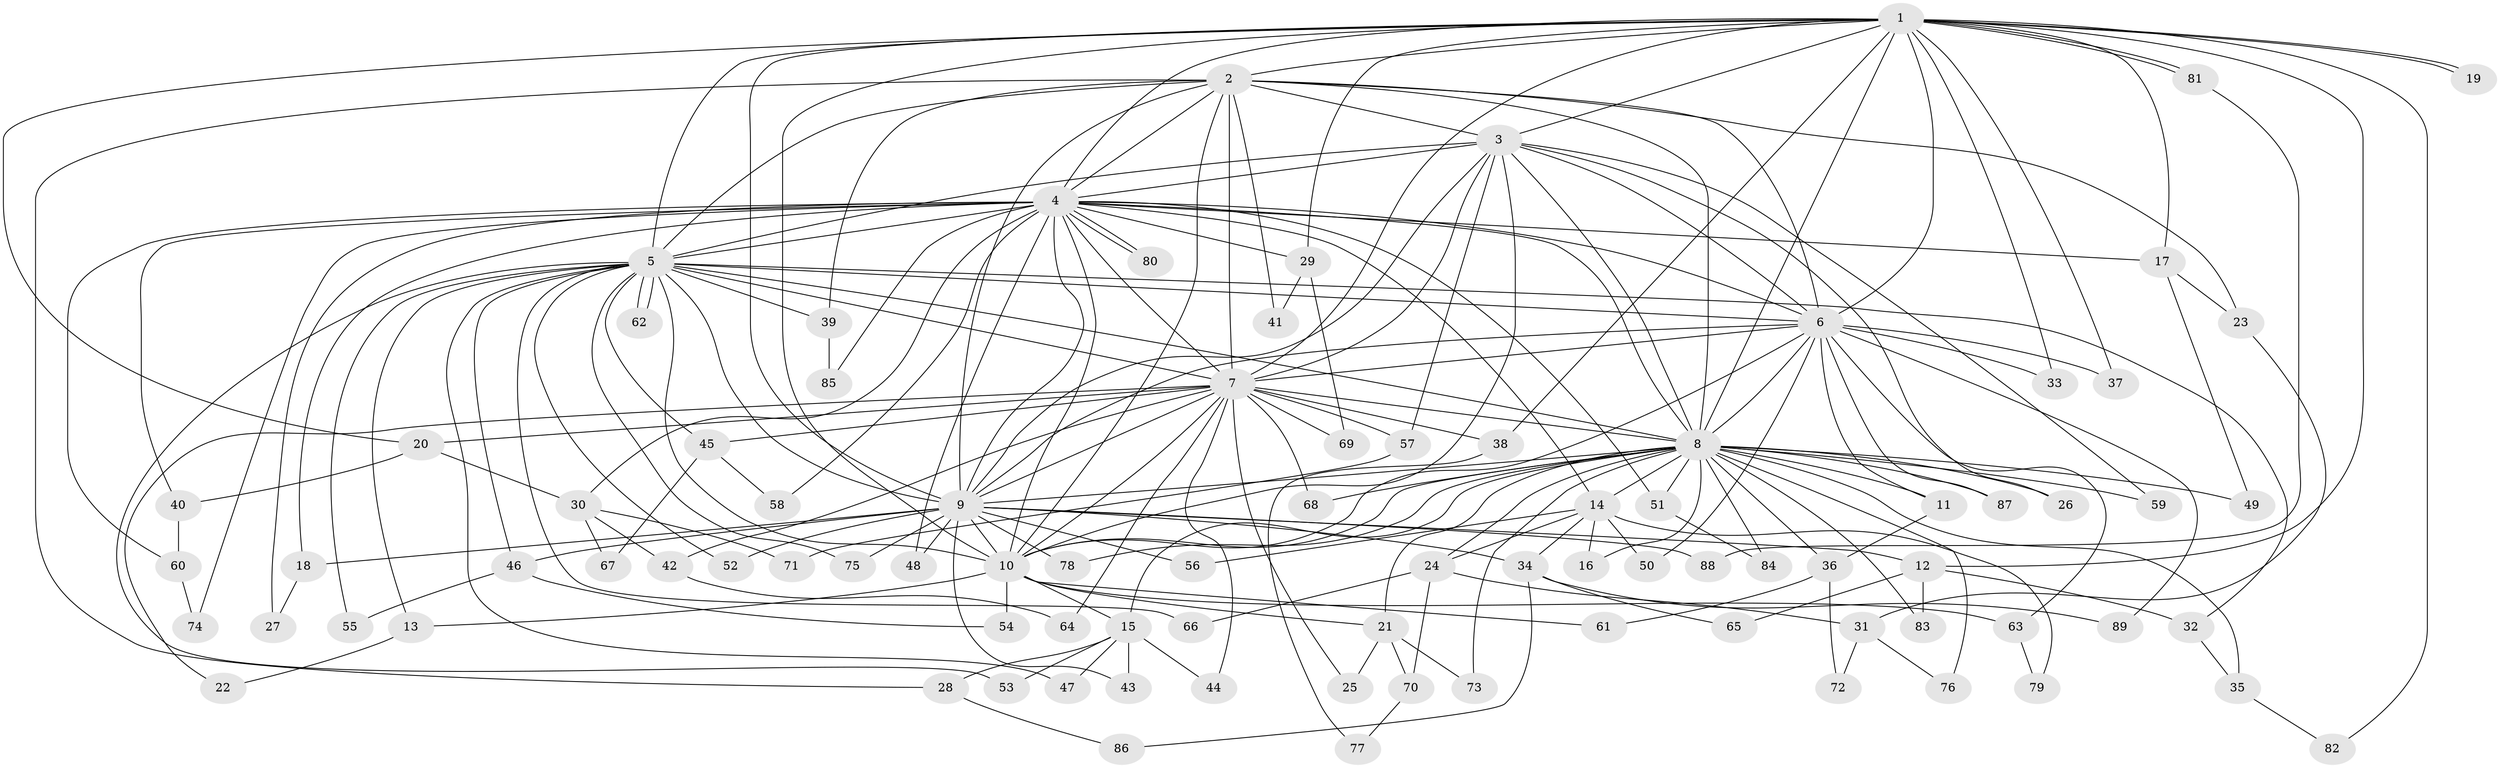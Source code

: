 // Generated by graph-tools (version 1.1) at 2025/35/03/09/25 02:35:15]
// undirected, 89 vertices, 203 edges
graph export_dot {
graph [start="1"]
  node [color=gray90,style=filled];
  1;
  2;
  3;
  4;
  5;
  6;
  7;
  8;
  9;
  10;
  11;
  12;
  13;
  14;
  15;
  16;
  17;
  18;
  19;
  20;
  21;
  22;
  23;
  24;
  25;
  26;
  27;
  28;
  29;
  30;
  31;
  32;
  33;
  34;
  35;
  36;
  37;
  38;
  39;
  40;
  41;
  42;
  43;
  44;
  45;
  46;
  47;
  48;
  49;
  50;
  51;
  52;
  53;
  54;
  55;
  56;
  57;
  58;
  59;
  60;
  61;
  62;
  63;
  64;
  65;
  66;
  67;
  68;
  69;
  70;
  71;
  72;
  73;
  74;
  75;
  76;
  77;
  78;
  79;
  80;
  81;
  82;
  83;
  84;
  85;
  86;
  87;
  88;
  89;
  1 -- 2;
  1 -- 3;
  1 -- 4;
  1 -- 5;
  1 -- 6;
  1 -- 7;
  1 -- 8;
  1 -- 9;
  1 -- 10;
  1 -- 12;
  1 -- 17;
  1 -- 19;
  1 -- 19;
  1 -- 20;
  1 -- 29;
  1 -- 33;
  1 -- 37;
  1 -- 38;
  1 -- 81;
  1 -- 81;
  1 -- 82;
  2 -- 3;
  2 -- 4;
  2 -- 5;
  2 -- 6;
  2 -- 7;
  2 -- 8;
  2 -- 9;
  2 -- 10;
  2 -- 23;
  2 -- 28;
  2 -- 39;
  2 -- 41;
  3 -- 4;
  3 -- 5;
  3 -- 6;
  3 -- 7;
  3 -- 8;
  3 -- 9;
  3 -- 10;
  3 -- 26;
  3 -- 57;
  3 -- 59;
  4 -- 5;
  4 -- 6;
  4 -- 7;
  4 -- 8;
  4 -- 9;
  4 -- 10;
  4 -- 14;
  4 -- 17;
  4 -- 18;
  4 -- 27;
  4 -- 29;
  4 -- 30;
  4 -- 40;
  4 -- 48;
  4 -- 51;
  4 -- 58;
  4 -- 60;
  4 -- 74;
  4 -- 80;
  4 -- 80;
  4 -- 85;
  5 -- 6;
  5 -- 7;
  5 -- 8;
  5 -- 9;
  5 -- 10;
  5 -- 13;
  5 -- 32;
  5 -- 39;
  5 -- 45;
  5 -- 46;
  5 -- 47;
  5 -- 52;
  5 -- 53;
  5 -- 55;
  5 -- 62;
  5 -- 62;
  5 -- 66;
  5 -- 75;
  6 -- 7;
  6 -- 8;
  6 -- 9;
  6 -- 10;
  6 -- 11;
  6 -- 33;
  6 -- 37;
  6 -- 50;
  6 -- 63;
  6 -- 87;
  6 -- 89;
  7 -- 8;
  7 -- 9;
  7 -- 10;
  7 -- 20;
  7 -- 22;
  7 -- 25;
  7 -- 38;
  7 -- 42;
  7 -- 44;
  7 -- 45;
  7 -- 57;
  7 -- 64;
  7 -- 68;
  7 -- 69;
  8 -- 9;
  8 -- 10;
  8 -- 11;
  8 -- 14;
  8 -- 15;
  8 -- 16;
  8 -- 21;
  8 -- 24;
  8 -- 26;
  8 -- 35;
  8 -- 36;
  8 -- 49;
  8 -- 51;
  8 -- 59;
  8 -- 68;
  8 -- 73;
  8 -- 76;
  8 -- 78;
  8 -- 83;
  8 -- 84;
  8 -- 87;
  9 -- 10;
  9 -- 12;
  9 -- 18;
  9 -- 34;
  9 -- 43;
  9 -- 46;
  9 -- 48;
  9 -- 52;
  9 -- 56;
  9 -- 75;
  9 -- 78;
  9 -- 88;
  10 -- 13;
  10 -- 15;
  10 -- 21;
  10 -- 54;
  10 -- 61;
  10 -- 63;
  11 -- 36;
  12 -- 32;
  12 -- 65;
  12 -- 83;
  13 -- 22;
  14 -- 16;
  14 -- 24;
  14 -- 34;
  14 -- 50;
  14 -- 56;
  14 -- 79;
  15 -- 28;
  15 -- 43;
  15 -- 44;
  15 -- 47;
  15 -- 53;
  17 -- 23;
  17 -- 49;
  18 -- 27;
  20 -- 30;
  20 -- 40;
  21 -- 25;
  21 -- 70;
  21 -- 73;
  23 -- 31;
  24 -- 31;
  24 -- 66;
  24 -- 70;
  28 -- 86;
  29 -- 41;
  29 -- 69;
  30 -- 42;
  30 -- 67;
  30 -- 71;
  31 -- 72;
  31 -- 76;
  32 -- 35;
  34 -- 65;
  34 -- 86;
  34 -- 89;
  35 -- 82;
  36 -- 61;
  36 -- 72;
  38 -- 77;
  39 -- 85;
  40 -- 60;
  42 -- 64;
  45 -- 58;
  45 -- 67;
  46 -- 54;
  46 -- 55;
  51 -- 84;
  57 -- 71;
  60 -- 74;
  63 -- 79;
  70 -- 77;
  81 -- 88;
}
